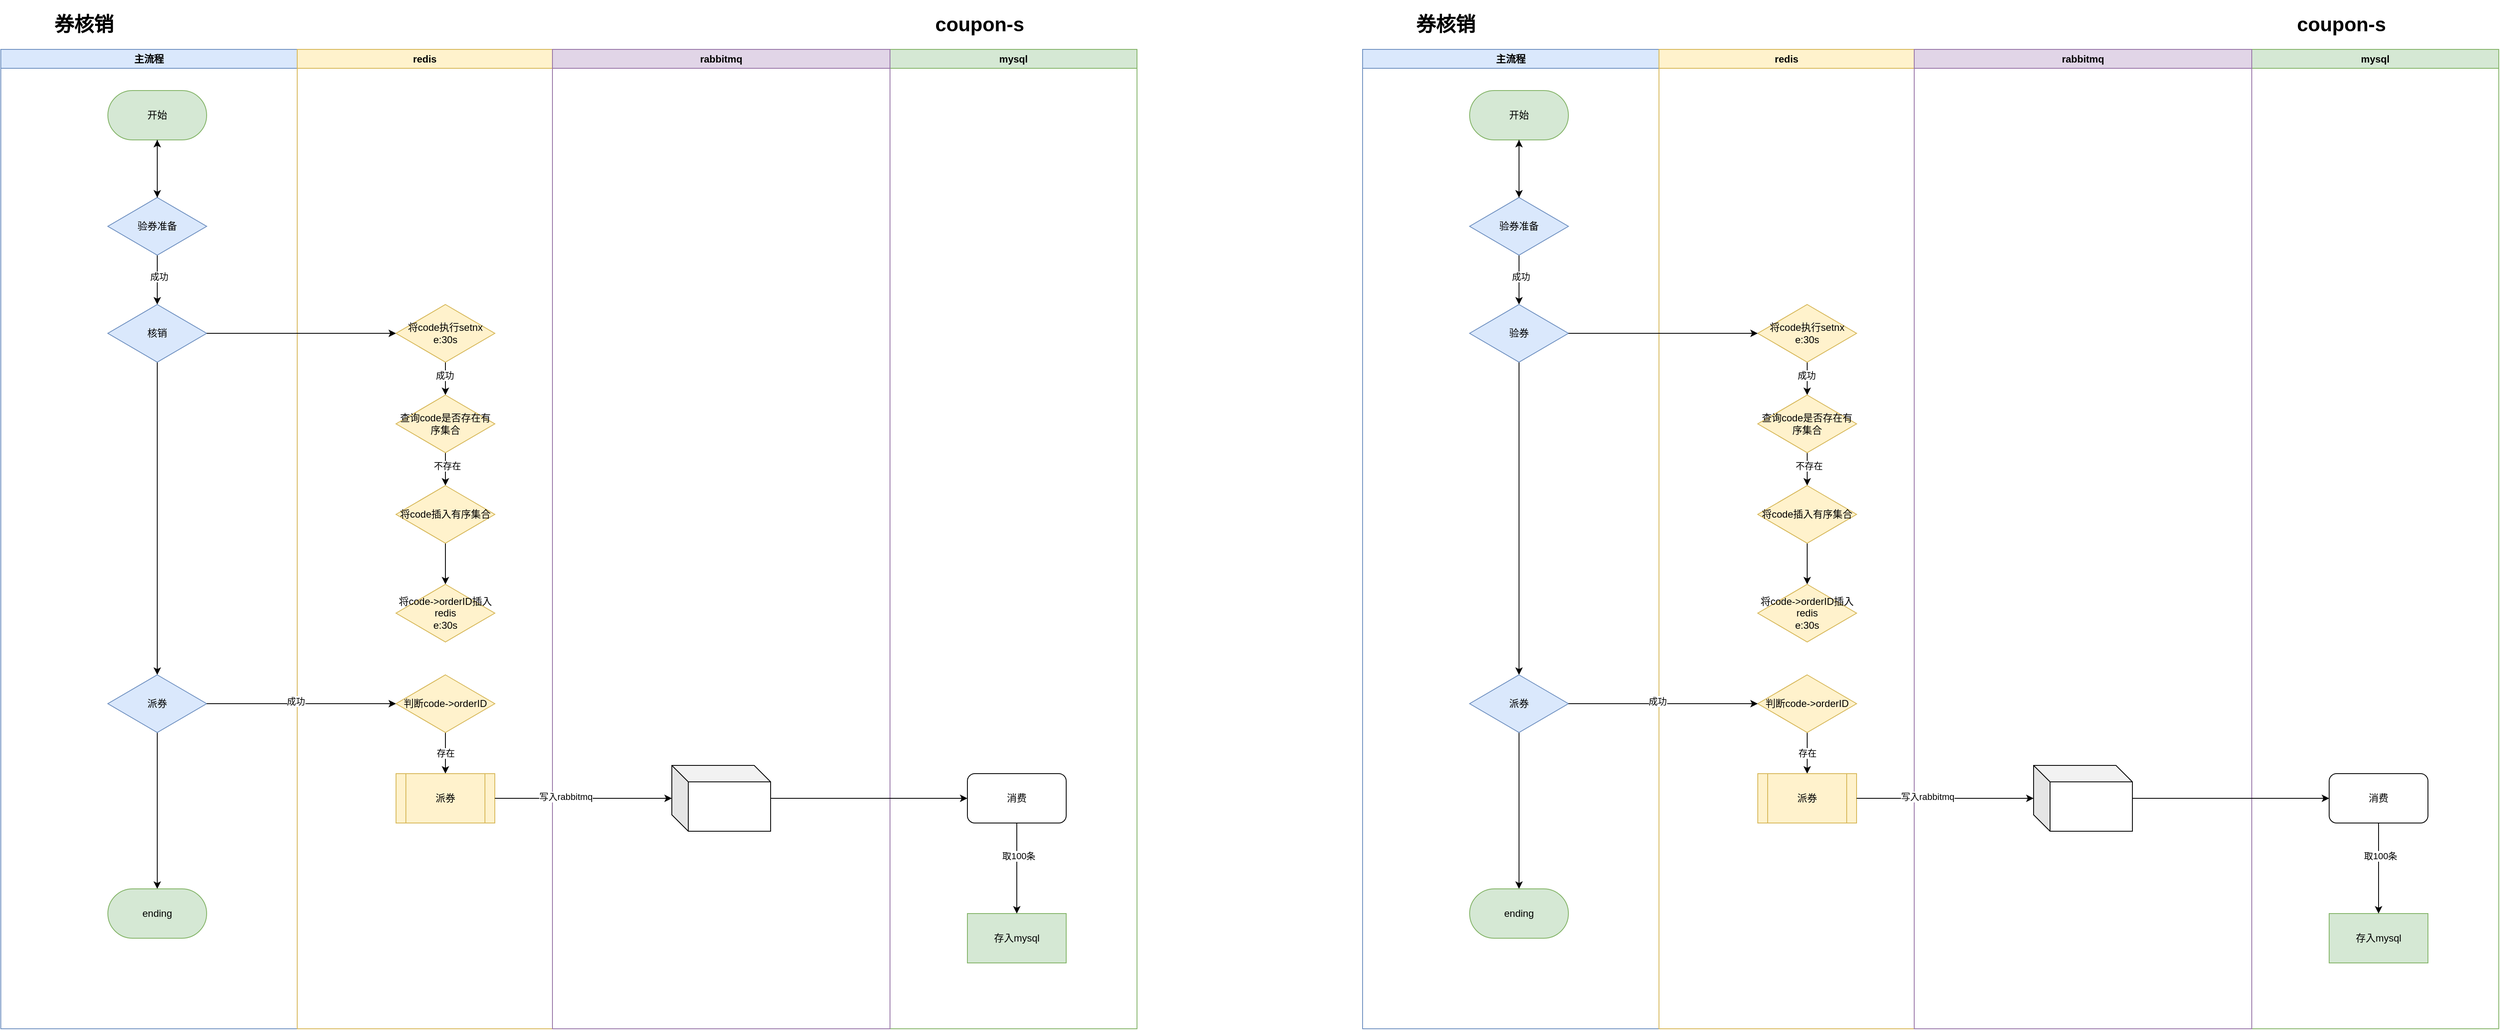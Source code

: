 <mxfile version="24.7.7">
  <diagram name="第 1 页" id="9qalYlBnHVuoMHJrbcrD">
    <mxGraphModel dx="3756" dy="2765" grid="1" gridSize="10" guides="1" tooltips="1" connect="1" arrows="1" fold="1" page="1" pageScale="1" pageWidth="827" pageHeight="1169" math="0" shadow="0">
      <root>
        <mxCell id="0" />
        <mxCell id="1" parent="0" />
        <mxCell id="cmUr0t99PNhyHxNUv_uG-2" value="&lt;h1&gt;券核销&lt;/h1&gt;" style="text;html=1;strokeColor=none;fillColor=none;spacing=5;spacingTop=-20;whiteSpace=wrap;overflow=hidden;rounded=0;" parent="1" vertex="1">
          <mxGeometry x="60" y="-1040" width="190" height="120" as="geometry" />
        </mxCell>
        <mxCell id="cmUr0t99PNhyHxNUv_uG-20" value="主流程" style="swimlane;whiteSpace=wrap;html=1;fillColor=#dae8fc;strokeColor=#6c8ebf;" parent="1" vertex="1">
          <mxGeometry y="-990" width="360" height="1190" as="geometry" />
        </mxCell>
        <mxCell id="cmUr0t99PNhyHxNUv_uG-27" style="edgeStyle=orthogonalEdgeStyle;rounded=0;orthogonalLoop=1;jettySize=auto;html=1;exitX=0.5;exitY=1;exitDx=0;exitDy=0;" parent="cmUr0t99PNhyHxNUv_uG-20" edge="1">
          <mxGeometry relative="1" as="geometry">
            <mxPoint x="190" y="240" as="sourcePoint" />
            <mxPoint x="190" y="240" as="targetPoint" />
          </mxGeometry>
        </mxCell>
        <mxCell id="cmUr0t99PNhyHxNUv_uG-38" value="" style="edgeStyle=orthogonalEdgeStyle;rounded=0;orthogonalLoop=1;jettySize=auto;html=1;" parent="cmUr0t99PNhyHxNUv_uG-20" source="cmUr0t99PNhyHxNUv_uG-28" target="cmUr0t99PNhyHxNUv_uG-32" edge="1">
          <mxGeometry relative="1" as="geometry" />
        </mxCell>
        <mxCell id="cmUr0t99PNhyHxNUv_uG-44" value="成功" style="edgeLabel;html=1;align=center;verticalAlign=middle;resizable=0;points=[];" parent="cmUr0t99PNhyHxNUv_uG-38" vertex="1" connectable="0">
          <mxGeometry x="-0.133" y="2" relative="1" as="geometry">
            <mxPoint as="offset" />
          </mxGeometry>
        </mxCell>
        <mxCell id="cmUr0t99PNhyHxNUv_uG-28" value="验券准备" style="rhombus;whiteSpace=wrap;html=1;fillColor=#dae8fc;strokeColor=#6c8ebf;" parent="cmUr0t99PNhyHxNUv_uG-20" vertex="1">
          <mxGeometry x="130" y="180" width="120" height="70" as="geometry" />
        </mxCell>
        <mxCell id="cmUr0t99PNhyHxNUv_uG-39" value="" style="edgeStyle=orthogonalEdgeStyle;rounded=0;orthogonalLoop=1;jettySize=auto;html=1;" parent="cmUr0t99PNhyHxNUv_uG-20" source="cmUr0t99PNhyHxNUv_uG-32" target="cmUr0t99PNhyHxNUv_uG-37" edge="1">
          <mxGeometry relative="1" as="geometry" />
        </mxCell>
        <mxCell id="cmUr0t99PNhyHxNUv_uG-32" value="核销" style="rhombus;whiteSpace=wrap;html=1;fillColor=#dae8fc;strokeColor=#6c8ebf;" parent="cmUr0t99PNhyHxNUv_uG-20" vertex="1">
          <mxGeometry x="130" y="310" width="120" height="70" as="geometry" />
        </mxCell>
        <mxCell id="cmUr0t99PNhyHxNUv_uG-47" value="" style="edgeStyle=orthogonalEdgeStyle;rounded=0;orthogonalLoop=1;jettySize=auto;html=1;" parent="cmUr0t99PNhyHxNUv_uG-20" source="cmUr0t99PNhyHxNUv_uG-37" target="cmUr0t99PNhyHxNUv_uG-46" edge="1">
          <mxGeometry relative="1" as="geometry" />
        </mxCell>
        <mxCell id="cmUr0t99PNhyHxNUv_uG-37" value="派券" style="rhombus;whiteSpace=wrap;html=1;fillColor=#dae8fc;strokeColor=#6c8ebf;" parent="cmUr0t99PNhyHxNUv_uG-20" vertex="1">
          <mxGeometry x="130" y="760" width="120" height="70" as="geometry" />
        </mxCell>
        <mxCell id="cmUr0t99PNhyHxNUv_uG-46" value="ending" style="rounded=1;whiteSpace=wrap;html=1;arcSize=50;fillColor=#d5e8d4;strokeColor=#82b366;" parent="cmUr0t99PNhyHxNUv_uG-20" vertex="1">
          <mxGeometry x="130" y="1020" width="120" height="60" as="geometry" />
        </mxCell>
        <mxCell id="cmUr0t99PNhyHxNUv_uG-8" value="开始" style="rounded=1;whiteSpace=wrap;html=1;arcSize=50;fillColor=#d5e8d4;strokeColor=#82b366;" parent="cmUr0t99PNhyHxNUv_uG-20" vertex="1">
          <mxGeometry x="130" y="50" width="120" height="60" as="geometry" />
        </mxCell>
        <mxCell id="cmUr0t99PNhyHxNUv_uG-42" value="" style="edgeStyle=orthogonalEdgeStyle;rounded=0;orthogonalLoop=1;jettySize=auto;html=1;" parent="cmUr0t99PNhyHxNUv_uG-20" source="cmUr0t99PNhyHxNUv_uG-8" target="cmUr0t99PNhyHxNUv_uG-28" edge="1">
          <mxGeometry relative="1" as="geometry" />
        </mxCell>
        <mxCell id="cmUr0t99PNhyHxNUv_uG-43" value="" style="edgeStyle=orthogonalEdgeStyle;rounded=0;orthogonalLoop=1;jettySize=auto;html=1;" parent="cmUr0t99PNhyHxNUv_uG-20" source="cmUr0t99PNhyHxNUv_uG-28" target="cmUr0t99PNhyHxNUv_uG-8" edge="1">
          <mxGeometry relative="1" as="geometry" />
        </mxCell>
        <mxCell id="cmUr0t99PNhyHxNUv_uG-21" value="redis" style="swimlane;whiteSpace=wrap;html=1;fillColor=#fff2cc;strokeColor=#d6b656;" parent="1" vertex="1">
          <mxGeometry x="360" y="-990" width="310" height="1190" as="geometry" />
        </mxCell>
        <mxCell id="cmUr0t99PNhyHxNUv_uG-51" value="" style="edgeStyle=orthogonalEdgeStyle;rounded=0;orthogonalLoop=1;jettySize=auto;html=1;" parent="cmUr0t99PNhyHxNUv_uG-21" source="cmUr0t99PNhyHxNUv_uG-48" target="cmUr0t99PNhyHxNUv_uG-50" edge="1">
          <mxGeometry relative="1" as="geometry" />
        </mxCell>
        <mxCell id="cmUr0t99PNhyHxNUv_uG-52" value="成功" style="edgeLabel;html=1;align=center;verticalAlign=middle;resizable=0;points=[];" parent="cmUr0t99PNhyHxNUv_uG-51" vertex="1" connectable="0">
          <mxGeometry x="-0.188" y="-1" relative="1" as="geometry">
            <mxPoint as="offset" />
          </mxGeometry>
        </mxCell>
        <mxCell id="cmUr0t99PNhyHxNUv_uG-48" value="将code执行setnx&lt;br&gt;e:30s" style="rhombus;whiteSpace=wrap;html=1;fillColor=#fff2cc;strokeColor=#d6b656;" parent="cmUr0t99PNhyHxNUv_uG-21" vertex="1">
          <mxGeometry x="120" y="310" width="120" height="70" as="geometry" />
        </mxCell>
        <mxCell id="cmUr0t99PNhyHxNUv_uG-55" value="" style="edgeStyle=orthogonalEdgeStyle;rounded=0;orthogonalLoop=1;jettySize=auto;html=1;" parent="cmUr0t99PNhyHxNUv_uG-21" source="cmUr0t99PNhyHxNUv_uG-50" target="cmUr0t99PNhyHxNUv_uG-54" edge="1">
          <mxGeometry relative="1" as="geometry" />
        </mxCell>
        <mxCell id="cmUr0t99PNhyHxNUv_uG-56" value="不存在" style="edgeLabel;html=1;align=center;verticalAlign=middle;resizable=0;points=[];" parent="cmUr0t99PNhyHxNUv_uG-55" vertex="1" connectable="0">
          <mxGeometry x="-0.212" y="2" relative="1" as="geometry">
            <mxPoint as="offset" />
          </mxGeometry>
        </mxCell>
        <mxCell id="cmUr0t99PNhyHxNUv_uG-50" value="查询code是否存在有序集合" style="rhombus;whiteSpace=wrap;html=1;fillColor=#fff2cc;strokeColor=#d6b656;" parent="cmUr0t99PNhyHxNUv_uG-21" vertex="1">
          <mxGeometry x="120" y="420" width="120" height="70" as="geometry" />
        </mxCell>
        <mxCell id="cmUr0t99PNhyHxNUv_uG-58" value="" style="edgeStyle=orthogonalEdgeStyle;rounded=0;orthogonalLoop=1;jettySize=auto;html=1;" parent="cmUr0t99PNhyHxNUv_uG-21" source="cmUr0t99PNhyHxNUv_uG-54" target="cmUr0t99PNhyHxNUv_uG-57" edge="1">
          <mxGeometry relative="1" as="geometry" />
        </mxCell>
        <mxCell id="cmUr0t99PNhyHxNUv_uG-54" value="将code插入有序集合" style="rhombus;whiteSpace=wrap;html=1;fillColor=#fff2cc;strokeColor=#d6b656;" parent="cmUr0t99PNhyHxNUv_uG-21" vertex="1">
          <mxGeometry x="120" y="530" width="120" height="70" as="geometry" />
        </mxCell>
        <mxCell id="cmUr0t99PNhyHxNUv_uG-57" value="将code-&amp;gt;orderID插入&lt;br&gt;redis&lt;br&gt;e:30s" style="rhombus;whiteSpace=wrap;html=1;fillColor=#fff2cc;strokeColor=#d6b656;" parent="cmUr0t99PNhyHxNUv_uG-21" vertex="1">
          <mxGeometry x="120" y="650" width="120" height="70" as="geometry" />
        </mxCell>
        <mxCell id="cmUr0t99PNhyHxNUv_uG-70" value="存在" style="edgeStyle=orthogonalEdgeStyle;rounded=0;orthogonalLoop=1;jettySize=auto;html=1;" parent="cmUr0t99PNhyHxNUv_uG-21" source="cmUr0t99PNhyHxNUv_uG-62" target="cmUr0t99PNhyHxNUv_uG-67" edge="1">
          <mxGeometry relative="1" as="geometry" />
        </mxCell>
        <mxCell id="cmUr0t99PNhyHxNUv_uG-62" value="判断code-&amp;gt;orderID" style="rhombus;whiteSpace=wrap;html=1;fillColor=#fff2cc;strokeColor=#d6b656;" parent="cmUr0t99PNhyHxNUv_uG-21" vertex="1">
          <mxGeometry x="120" y="760" width="120" height="70" as="geometry" />
        </mxCell>
        <mxCell id="cmUr0t99PNhyHxNUv_uG-67" value="派券" style="shape=process;whiteSpace=wrap;html=1;backgroundOutline=1;fillColor=#fff2cc;strokeColor=#d6b656;" parent="cmUr0t99PNhyHxNUv_uG-21" vertex="1">
          <mxGeometry x="120" y="880" width="120" height="60" as="geometry" />
        </mxCell>
        <mxCell id="cmUr0t99PNhyHxNUv_uG-40" value="mysql" style="swimlane;whiteSpace=wrap;html=1;fillColor=#d5e8d4;strokeColor=#82b366;" parent="1" vertex="1">
          <mxGeometry x="1080" y="-990" width="300" height="1190" as="geometry" />
        </mxCell>
        <mxCell id="cmUr0t99PNhyHxNUv_uG-68" value="存入mysql" style="whiteSpace=wrap;html=1;fillColor=#d5e8d4;strokeColor=#82b366;" parent="cmUr0t99PNhyHxNUv_uG-40" vertex="1">
          <mxGeometry x="94" y="1050" width="120" height="60" as="geometry" />
        </mxCell>
        <mxCell id="1PulrpO6rr_952y6443d-19" style="edgeStyle=orthogonalEdgeStyle;rounded=0;orthogonalLoop=1;jettySize=auto;html=1;entryX=0.5;entryY=0;entryDx=0;entryDy=0;" parent="cmUr0t99PNhyHxNUv_uG-40" source="1PulrpO6rr_952y6443d-16" target="cmUr0t99PNhyHxNUv_uG-68" edge="1">
          <mxGeometry relative="1" as="geometry" />
        </mxCell>
        <mxCell id="tit1AVVDH78a3Zf2g0rj-1" value="取100条" style="edgeLabel;html=1;align=center;verticalAlign=middle;resizable=0;points=[];" parent="1PulrpO6rr_952y6443d-19" vertex="1" connectable="0">
          <mxGeometry x="-0.273" y="2" relative="1" as="geometry">
            <mxPoint as="offset" />
          </mxGeometry>
        </mxCell>
        <mxCell id="1PulrpO6rr_952y6443d-16" value="消费" style="rounded=1;whiteSpace=wrap;html=1;" parent="cmUr0t99PNhyHxNUv_uG-40" vertex="1">
          <mxGeometry x="94" y="880" width="120" height="60" as="geometry" />
        </mxCell>
        <mxCell id="cmUr0t99PNhyHxNUv_uG-49" value="" style="edgeStyle=orthogonalEdgeStyle;rounded=0;orthogonalLoop=1;jettySize=auto;html=1;" parent="1" source="cmUr0t99PNhyHxNUv_uG-32" target="cmUr0t99PNhyHxNUv_uG-48" edge="1">
          <mxGeometry relative="1" as="geometry" />
        </mxCell>
        <mxCell id="cmUr0t99PNhyHxNUv_uG-63" value="" style="edgeStyle=orthogonalEdgeStyle;rounded=0;orthogonalLoop=1;jettySize=auto;html=1;" parent="1" source="cmUr0t99PNhyHxNUv_uG-37" target="cmUr0t99PNhyHxNUv_uG-62" edge="1">
          <mxGeometry relative="1" as="geometry" />
        </mxCell>
        <mxCell id="d77oK4YqsyRULGgNIg-3-2" value="成功" style="edgeLabel;html=1;align=center;verticalAlign=middle;resizable=0;points=[];" parent="cmUr0t99PNhyHxNUv_uG-63" vertex="1" connectable="0">
          <mxGeometry x="-0.061" y="3" relative="1" as="geometry">
            <mxPoint as="offset" />
          </mxGeometry>
        </mxCell>
        <mxCell id="1PulrpO6rr_952y6443d-1" value="rabbitmq" style="swimlane;whiteSpace=wrap;html=1;fillColor=#e1d5e7;strokeColor=#9673a6;" parent="1" vertex="1">
          <mxGeometry x="670" y="-990" width="410" height="1190" as="geometry" />
        </mxCell>
        <mxCell id="1PulrpO6rr_952y6443d-13" value="" style="shape=cube;whiteSpace=wrap;html=1;boundedLbl=1;backgroundOutline=1;darkOpacity=0.05;darkOpacity2=0.1;" parent="1PulrpO6rr_952y6443d-1" vertex="1">
          <mxGeometry x="145" y="870" width="120" height="80" as="geometry" />
        </mxCell>
        <mxCell id="1PulrpO6rr_952y6443d-10" value="&lt;h1&gt;coupon-s&lt;/h1&gt;" style="text;html=1;strokeColor=none;fillColor=none;spacing=5;spacingTop=-20;whiteSpace=wrap;overflow=hidden;rounded=0;" parent="1" vertex="1">
          <mxGeometry x="1130" y="-1040" width="180" height="40" as="geometry" />
        </mxCell>
        <mxCell id="1PulrpO6rr_952y6443d-14" style="edgeStyle=orthogonalEdgeStyle;rounded=0;orthogonalLoop=1;jettySize=auto;html=1;" parent="1" source="cmUr0t99PNhyHxNUv_uG-67" target="1PulrpO6rr_952y6443d-13" edge="1">
          <mxGeometry relative="1" as="geometry" />
        </mxCell>
        <mxCell id="1PulrpO6rr_952y6443d-15" value="写入rabbitmq" style="edgeLabel;html=1;align=center;verticalAlign=middle;resizable=0;points=[];" parent="1PulrpO6rr_952y6443d-14" vertex="1" connectable="0">
          <mxGeometry x="-0.204" y="2" relative="1" as="geometry">
            <mxPoint as="offset" />
          </mxGeometry>
        </mxCell>
        <mxCell id="1PulrpO6rr_952y6443d-17" value="" style="edgeStyle=orthogonalEdgeStyle;rounded=0;orthogonalLoop=1;jettySize=auto;html=1;" parent="1" source="1PulrpO6rr_952y6443d-13" target="1PulrpO6rr_952y6443d-16" edge="1">
          <mxGeometry relative="1" as="geometry" />
        </mxCell>
        <mxCell id="GuGhAcRaihH_NDtZ5HGc-42" value="&lt;h1&gt;券核销&lt;/h1&gt;" style="text;html=1;strokeColor=none;fillColor=none;spacing=5;spacingTop=-20;whiteSpace=wrap;overflow=hidden;rounded=0;" vertex="1" parent="1">
          <mxGeometry x="1714" y="-1040" width="190" height="120" as="geometry" />
        </mxCell>
        <mxCell id="GuGhAcRaihH_NDtZ5HGc-43" value="主流程" style="swimlane;whiteSpace=wrap;html=1;fillColor=#dae8fc;strokeColor=#6c8ebf;" vertex="1" parent="1">
          <mxGeometry x="1654" y="-990" width="360" height="1190" as="geometry" />
        </mxCell>
        <mxCell id="GuGhAcRaihH_NDtZ5HGc-44" style="edgeStyle=orthogonalEdgeStyle;rounded=0;orthogonalLoop=1;jettySize=auto;html=1;exitX=0.5;exitY=1;exitDx=0;exitDy=0;" edge="1" parent="GuGhAcRaihH_NDtZ5HGc-43">
          <mxGeometry relative="1" as="geometry">
            <mxPoint x="190" y="240" as="sourcePoint" />
            <mxPoint x="190" y="240" as="targetPoint" />
          </mxGeometry>
        </mxCell>
        <mxCell id="GuGhAcRaihH_NDtZ5HGc-45" value="" style="edgeStyle=orthogonalEdgeStyle;rounded=0;orthogonalLoop=1;jettySize=auto;html=1;" edge="1" parent="GuGhAcRaihH_NDtZ5HGc-43" source="GuGhAcRaihH_NDtZ5HGc-47" target="GuGhAcRaihH_NDtZ5HGc-49">
          <mxGeometry relative="1" as="geometry" />
        </mxCell>
        <mxCell id="GuGhAcRaihH_NDtZ5HGc-46" value="成功" style="edgeLabel;html=1;align=center;verticalAlign=middle;resizable=0;points=[];" vertex="1" connectable="0" parent="GuGhAcRaihH_NDtZ5HGc-45">
          <mxGeometry x="-0.133" y="2" relative="1" as="geometry">
            <mxPoint as="offset" />
          </mxGeometry>
        </mxCell>
        <mxCell id="GuGhAcRaihH_NDtZ5HGc-47" value="验券准备" style="rhombus;whiteSpace=wrap;html=1;fillColor=#dae8fc;strokeColor=#6c8ebf;" vertex="1" parent="GuGhAcRaihH_NDtZ5HGc-43">
          <mxGeometry x="130" y="180" width="120" height="70" as="geometry" />
        </mxCell>
        <mxCell id="GuGhAcRaihH_NDtZ5HGc-48" value="" style="edgeStyle=orthogonalEdgeStyle;rounded=0;orthogonalLoop=1;jettySize=auto;html=1;" edge="1" parent="GuGhAcRaihH_NDtZ5HGc-43" source="GuGhAcRaihH_NDtZ5HGc-49" target="GuGhAcRaihH_NDtZ5HGc-51">
          <mxGeometry relative="1" as="geometry" />
        </mxCell>
        <mxCell id="GuGhAcRaihH_NDtZ5HGc-49" value="验券" style="rhombus;whiteSpace=wrap;html=1;fillColor=#dae8fc;strokeColor=#6c8ebf;" vertex="1" parent="GuGhAcRaihH_NDtZ5HGc-43">
          <mxGeometry x="130" y="310" width="120" height="70" as="geometry" />
        </mxCell>
        <mxCell id="GuGhAcRaihH_NDtZ5HGc-50" value="" style="edgeStyle=orthogonalEdgeStyle;rounded=0;orthogonalLoop=1;jettySize=auto;html=1;" edge="1" parent="GuGhAcRaihH_NDtZ5HGc-43" source="GuGhAcRaihH_NDtZ5HGc-51" target="GuGhAcRaihH_NDtZ5HGc-52">
          <mxGeometry relative="1" as="geometry" />
        </mxCell>
        <mxCell id="GuGhAcRaihH_NDtZ5HGc-51" value="派券" style="rhombus;whiteSpace=wrap;html=1;fillColor=#dae8fc;strokeColor=#6c8ebf;" vertex="1" parent="GuGhAcRaihH_NDtZ5HGc-43">
          <mxGeometry x="130" y="760" width="120" height="70" as="geometry" />
        </mxCell>
        <mxCell id="GuGhAcRaihH_NDtZ5HGc-52" value="ending" style="rounded=1;whiteSpace=wrap;html=1;arcSize=50;fillColor=#d5e8d4;strokeColor=#82b366;" vertex="1" parent="GuGhAcRaihH_NDtZ5HGc-43">
          <mxGeometry x="130" y="1020" width="120" height="60" as="geometry" />
        </mxCell>
        <mxCell id="GuGhAcRaihH_NDtZ5HGc-53" value="开始" style="rounded=1;whiteSpace=wrap;html=1;arcSize=50;fillColor=#d5e8d4;strokeColor=#82b366;" vertex="1" parent="GuGhAcRaihH_NDtZ5HGc-43">
          <mxGeometry x="130" y="50" width="120" height="60" as="geometry" />
        </mxCell>
        <mxCell id="GuGhAcRaihH_NDtZ5HGc-54" value="" style="edgeStyle=orthogonalEdgeStyle;rounded=0;orthogonalLoop=1;jettySize=auto;html=1;" edge="1" parent="GuGhAcRaihH_NDtZ5HGc-43" source="GuGhAcRaihH_NDtZ5HGc-53" target="GuGhAcRaihH_NDtZ5HGc-47">
          <mxGeometry relative="1" as="geometry" />
        </mxCell>
        <mxCell id="GuGhAcRaihH_NDtZ5HGc-55" value="" style="edgeStyle=orthogonalEdgeStyle;rounded=0;orthogonalLoop=1;jettySize=auto;html=1;" edge="1" parent="GuGhAcRaihH_NDtZ5HGc-43" source="GuGhAcRaihH_NDtZ5HGc-47" target="GuGhAcRaihH_NDtZ5HGc-53">
          <mxGeometry relative="1" as="geometry" />
        </mxCell>
        <mxCell id="GuGhAcRaihH_NDtZ5HGc-56" value="redis" style="swimlane;whiteSpace=wrap;html=1;fillColor=#fff2cc;strokeColor=#d6b656;" vertex="1" parent="1">
          <mxGeometry x="2014" y="-990" width="310" height="1190" as="geometry" />
        </mxCell>
        <mxCell id="GuGhAcRaihH_NDtZ5HGc-57" value="" style="edgeStyle=orthogonalEdgeStyle;rounded=0;orthogonalLoop=1;jettySize=auto;html=1;" edge="1" parent="GuGhAcRaihH_NDtZ5HGc-56" source="GuGhAcRaihH_NDtZ5HGc-59" target="GuGhAcRaihH_NDtZ5HGc-62">
          <mxGeometry relative="1" as="geometry" />
        </mxCell>
        <mxCell id="GuGhAcRaihH_NDtZ5HGc-58" value="成功" style="edgeLabel;html=1;align=center;verticalAlign=middle;resizable=0;points=[];" vertex="1" connectable="0" parent="GuGhAcRaihH_NDtZ5HGc-57">
          <mxGeometry x="-0.188" y="-1" relative="1" as="geometry">
            <mxPoint as="offset" />
          </mxGeometry>
        </mxCell>
        <mxCell id="GuGhAcRaihH_NDtZ5HGc-59" value="将code执行setnx&lt;br&gt;e:30s" style="rhombus;whiteSpace=wrap;html=1;fillColor=#fff2cc;strokeColor=#d6b656;" vertex="1" parent="GuGhAcRaihH_NDtZ5HGc-56">
          <mxGeometry x="120" y="310" width="120" height="70" as="geometry" />
        </mxCell>
        <mxCell id="GuGhAcRaihH_NDtZ5HGc-60" value="" style="edgeStyle=orthogonalEdgeStyle;rounded=0;orthogonalLoop=1;jettySize=auto;html=1;" edge="1" parent="GuGhAcRaihH_NDtZ5HGc-56" source="GuGhAcRaihH_NDtZ5HGc-62" target="GuGhAcRaihH_NDtZ5HGc-64">
          <mxGeometry relative="1" as="geometry" />
        </mxCell>
        <mxCell id="GuGhAcRaihH_NDtZ5HGc-61" value="不存在" style="edgeLabel;html=1;align=center;verticalAlign=middle;resizable=0;points=[];" vertex="1" connectable="0" parent="GuGhAcRaihH_NDtZ5HGc-60">
          <mxGeometry x="-0.212" y="2" relative="1" as="geometry">
            <mxPoint as="offset" />
          </mxGeometry>
        </mxCell>
        <mxCell id="GuGhAcRaihH_NDtZ5HGc-62" value="查询code是否存在有序集合" style="rhombus;whiteSpace=wrap;html=1;fillColor=#fff2cc;strokeColor=#d6b656;" vertex="1" parent="GuGhAcRaihH_NDtZ5HGc-56">
          <mxGeometry x="120" y="420" width="120" height="70" as="geometry" />
        </mxCell>
        <mxCell id="GuGhAcRaihH_NDtZ5HGc-63" value="" style="edgeStyle=orthogonalEdgeStyle;rounded=0;orthogonalLoop=1;jettySize=auto;html=1;" edge="1" parent="GuGhAcRaihH_NDtZ5HGc-56" source="GuGhAcRaihH_NDtZ5HGc-64" target="GuGhAcRaihH_NDtZ5HGc-65">
          <mxGeometry relative="1" as="geometry" />
        </mxCell>
        <mxCell id="GuGhAcRaihH_NDtZ5HGc-64" value="将code插入有序集合" style="rhombus;whiteSpace=wrap;html=1;fillColor=#fff2cc;strokeColor=#d6b656;" vertex="1" parent="GuGhAcRaihH_NDtZ5HGc-56">
          <mxGeometry x="120" y="530" width="120" height="70" as="geometry" />
        </mxCell>
        <mxCell id="GuGhAcRaihH_NDtZ5HGc-65" value="将code-&amp;gt;orderID插入&lt;br&gt;redis&lt;br&gt;e:30s" style="rhombus;whiteSpace=wrap;html=1;fillColor=#fff2cc;strokeColor=#d6b656;" vertex="1" parent="GuGhAcRaihH_NDtZ5HGc-56">
          <mxGeometry x="120" y="650" width="120" height="70" as="geometry" />
        </mxCell>
        <mxCell id="GuGhAcRaihH_NDtZ5HGc-66" value="存在" style="edgeStyle=orthogonalEdgeStyle;rounded=0;orthogonalLoop=1;jettySize=auto;html=1;" edge="1" parent="GuGhAcRaihH_NDtZ5HGc-56" source="GuGhAcRaihH_NDtZ5HGc-67" target="GuGhAcRaihH_NDtZ5HGc-68">
          <mxGeometry relative="1" as="geometry" />
        </mxCell>
        <mxCell id="GuGhAcRaihH_NDtZ5HGc-67" value="判断code-&amp;gt;orderID" style="rhombus;whiteSpace=wrap;html=1;fillColor=#fff2cc;strokeColor=#d6b656;" vertex="1" parent="GuGhAcRaihH_NDtZ5HGc-56">
          <mxGeometry x="120" y="760" width="120" height="70" as="geometry" />
        </mxCell>
        <mxCell id="GuGhAcRaihH_NDtZ5HGc-68" value="派券" style="shape=process;whiteSpace=wrap;html=1;backgroundOutline=1;fillColor=#fff2cc;strokeColor=#d6b656;" vertex="1" parent="GuGhAcRaihH_NDtZ5HGc-56">
          <mxGeometry x="120" y="880" width="120" height="60" as="geometry" />
        </mxCell>
        <mxCell id="GuGhAcRaihH_NDtZ5HGc-69" value="mysql" style="swimlane;whiteSpace=wrap;html=1;fillColor=#d5e8d4;strokeColor=#82b366;" vertex="1" parent="1">
          <mxGeometry x="2734" y="-990" width="300" height="1190" as="geometry" />
        </mxCell>
        <mxCell id="GuGhAcRaihH_NDtZ5HGc-70" value="存入mysql" style="whiteSpace=wrap;html=1;fillColor=#d5e8d4;strokeColor=#82b366;" vertex="1" parent="GuGhAcRaihH_NDtZ5HGc-69">
          <mxGeometry x="94" y="1050" width="120" height="60" as="geometry" />
        </mxCell>
        <mxCell id="GuGhAcRaihH_NDtZ5HGc-71" style="edgeStyle=orthogonalEdgeStyle;rounded=0;orthogonalLoop=1;jettySize=auto;html=1;entryX=0.5;entryY=0;entryDx=0;entryDy=0;" edge="1" parent="GuGhAcRaihH_NDtZ5HGc-69" source="GuGhAcRaihH_NDtZ5HGc-73" target="GuGhAcRaihH_NDtZ5HGc-70">
          <mxGeometry relative="1" as="geometry" />
        </mxCell>
        <mxCell id="GuGhAcRaihH_NDtZ5HGc-72" value="取100条" style="edgeLabel;html=1;align=center;verticalAlign=middle;resizable=0;points=[];" vertex="1" connectable="0" parent="GuGhAcRaihH_NDtZ5HGc-71">
          <mxGeometry x="-0.273" y="2" relative="1" as="geometry">
            <mxPoint as="offset" />
          </mxGeometry>
        </mxCell>
        <mxCell id="GuGhAcRaihH_NDtZ5HGc-73" value="消费" style="rounded=1;whiteSpace=wrap;html=1;" vertex="1" parent="GuGhAcRaihH_NDtZ5HGc-69">
          <mxGeometry x="94" y="880" width="120" height="60" as="geometry" />
        </mxCell>
        <mxCell id="GuGhAcRaihH_NDtZ5HGc-74" value="" style="edgeStyle=orthogonalEdgeStyle;rounded=0;orthogonalLoop=1;jettySize=auto;html=1;" edge="1" parent="1" source="GuGhAcRaihH_NDtZ5HGc-49" target="GuGhAcRaihH_NDtZ5HGc-59">
          <mxGeometry relative="1" as="geometry" />
        </mxCell>
        <mxCell id="GuGhAcRaihH_NDtZ5HGc-75" value="" style="edgeStyle=orthogonalEdgeStyle;rounded=0;orthogonalLoop=1;jettySize=auto;html=1;" edge="1" parent="1" source="GuGhAcRaihH_NDtZ5HGc-51" target="GuGhAcRaihH_NDtZ5HGc-67">
          <mxGeometry relative="1" as="geometry" />
        </mxCell>
        <mxCell id="GuGhAcRaihH_NDtZ5HGc-76" value="成功" style="edgeLabel;html=1;align=center;verticalAlign=middle;resizable=0;points=[];" vertex="1" connectable="0" parent="GuGhAcRaihH_NDtZ5HGc-75">
          <mxGeometry x="-0.061" y="3" relative="1" as="geometry">
            <mxPoint as="offset" />
          </mxGeometry>
        </mxCell>
        <mxCell id="GuGhAcRaihH_NDtZ5HGc-77" value="rabbitmq" style="swimlane;whiteSpace=wrap;html=1;fillColor=#e1d5e7;strokeColor=#9673a6;" vertex="1" parent="1">
          <mxGeometry x="2324" y="-990" width="410" height="1190" as="geometry" />
        </mxCell>
        <mxCell id="GuGhAcRaihH_NDtZ5HGc-78" value="" style="shape=cube;whiteSpace=wrap;html=1;boundedLbl=1;backgroundOutline=1;darkOpacity=0.05;darkOpacity2=0.1;" vertex="1" parent="GuGhAcRaihH_NDtZ5HGc-77">
          <mxGeometry x="145" y="870" width="120" height="80" as="geometry" />
        </mxCell>
        <mxCell id="GuGhAcRaihH_NDtZ5HGc-79" value="&lt;h1&gt;coupon-s&lt;/h1&gt;" style="text;html=1;strokeColor=none;fillColor=none;spacing=5;spacingTop=-20;whiteSpace=wrap;overflow=hidden;rounded=0;" vertex="1" parent="1">
          <mxGeometry x="2784" y="-1040" width="180" height="40" as="geometry" />
        </mxCell>
        <mxCell id="GuGhAcRaihH_NDtZ5HGc-80" style="edgeStyle=orthogonalEdgeStyle;rounded=0;orthogonalLoop=1;jettySize=auto;html=1;" edge="1" parent="1" source="GuGhAcRaihH_NDtZ5HGc-68" target="GuGhAcRaihH_NDtZ5HGc-78">
          <mxGeometry relative="1" as="geometry" />
        </mxCell>
        <mxCell id="GuGhAcRaihH_NDtZ5HGc-81" value="写入rabbitmq" style="edgeLabel;html=1;align=center;verticalAlign=middle;resizable=0;points=[];" vertex="1" connectable="0" parent="GuGhAcRaihH_NDtZ5HGc-80">
          <mxGeometry x="-0.204" y="2" relative="1" as="geometry">
            <mxPoint as="offset" />
          </mxGeometry>
        </mxCell>
        <mxCell id="GuGhAcRaihH_NDtZ5HGc-82" value="" style="edgeStyle=orthogonalEdgeStyle;rounded=0;orthogonalLoop=1;jettySize=auto;html=1;" edge="1" parent="1" source="GuGhAcRaihH_NDtZ5HGc-78" target="GuGhAcRaihH_NDtZ5HGc-73">
          <mxGeometry relative="1" as="geometry" />
        </mxCell>
      </root>
    </mxGraphModel>
  </diagram>
</mxfile>
